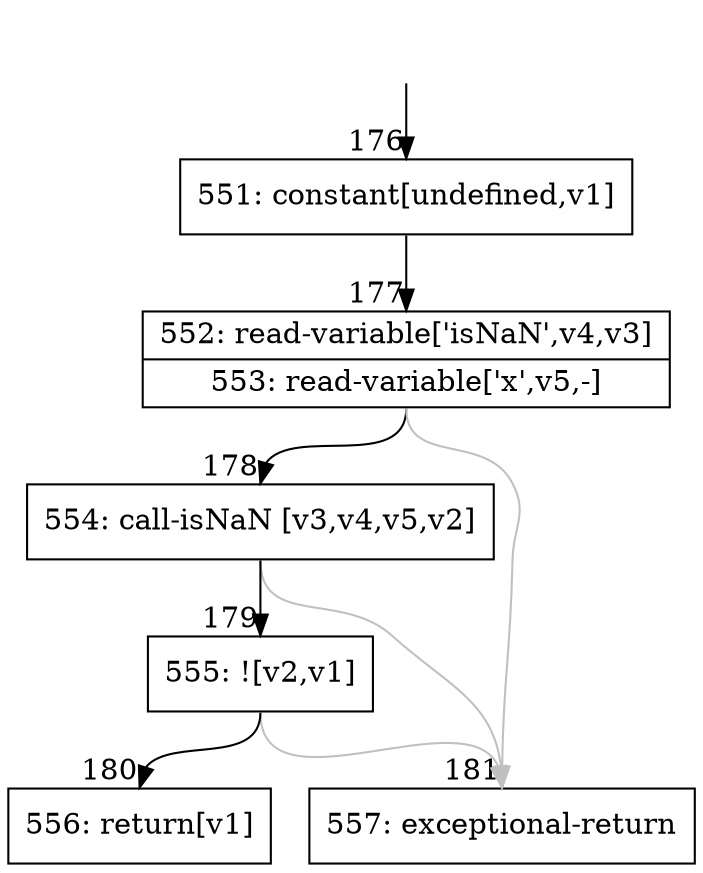 digraph {
rankdir="TD"
BB_entry16[shape=none,label=""];
BB_entry16 -> BB176 [tailport=s, headport=n, headlabel="    176"]
BB176 [shape=record label="{551: constant[undefined,v1]}" ] 
BB176 -> BB177 [tailport=s, headport=n, headlabel="      177"]
BB177 [shape=record label="{552: read-variable['isNaN',v4,v3]|553: read-variable['x',v5,-]}" ] 
BB177 -> BB178 [tailport=s, headport=n, headlabel="      178"]
BB177 -> BB181 [tailport=s, headport=n, color=gray, headlabel="      181"]
BB178 [shape=record label="{554: call-isNaN [v3,v4,v5,v2]}" ] 
BB178 -> BB179 [tailport=s, headport=n, headlabel="      179"]
BB178 -> BB181 [tailport=s, headport=n, color=gray]
BB179 [shape=record label="{555: ![v2,v1]}" ] 
BB179 -> BB180 [tailport=s, headport=n, headlabel="      180"]
BB179 -> BB181 [tailport=s, headport=n, color=gray]
BB180 [shape=record label="{556: return[v1]}" ] 
BB181 [shape=record label="{557: exceptional-return}" ] 
//#$~ 113
}
